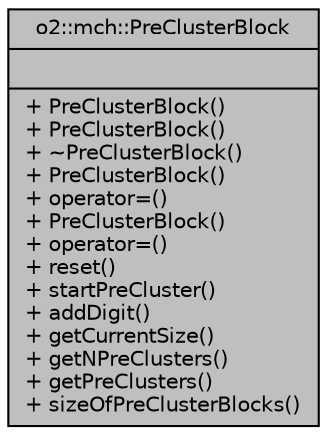 digraph "o2::mch::PreClusterBlock"
{
 // INTERACTIVE_SVG=YES
  bgcolor="transparent";
  edge [fontname="Helvetica",fontsize="10",labelfontname="Helvetica",labelfontsize="10"];
  node [fontname="Helvetica",fontsize="10",shape=record];
  Node1 [label="{o2::mch::PreClusterBlock\n||+ PreClusterBlock()\l+ PreClusterBlock()\l+ ~PreClusterBlock()\l+ PreClusterBlock()\l+ operator=()\l+ PreClusterBlock()\l+ operator=()\l+ reset()\l+ startPreCluster()\l+ addDigit()\l+ getCurrentSize()\l+ getNPreClusters()\l+ getPreClusters()\l+ sizeOfPreClusterBlocks()\l}",height=0.2,width=0.4,color="black", fillcolor="grey75", style="filled" fontcolor="black"];
}
